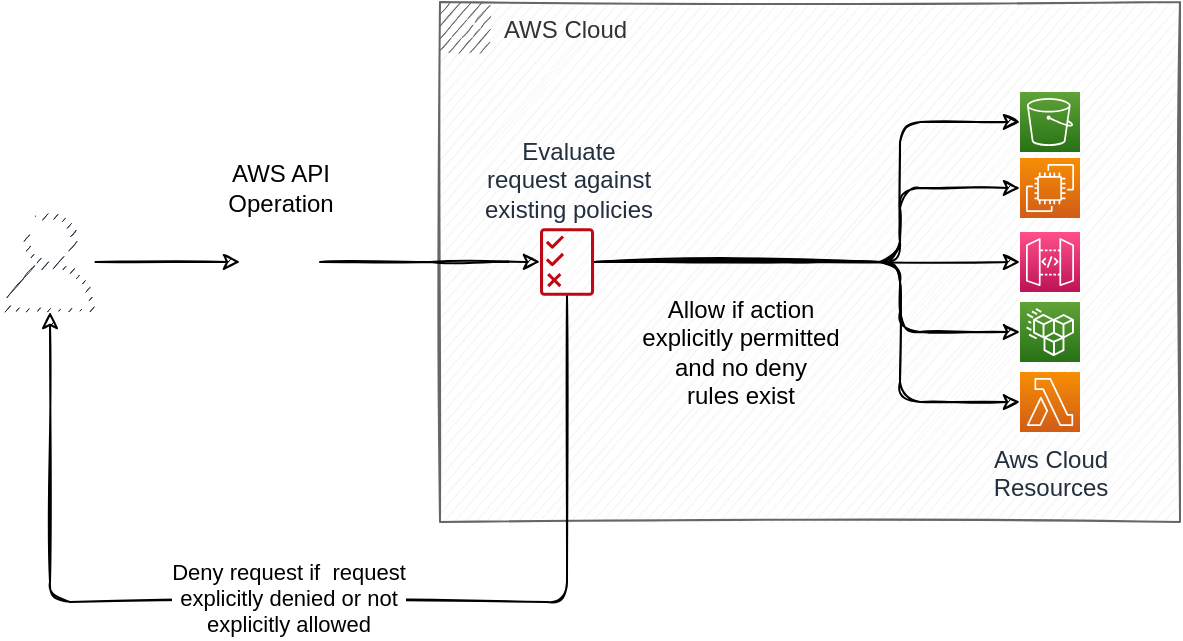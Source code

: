 <mxfile version="20.2.3" type="device"><diagram id="_XbPdZ637tmIMkNEpG8g" name="Page-1"><mxGraphModel dx="872" dy="539" grid="1" gridSize="10" guides="1" tooltips="1" connect="1" arrows="1" fold="1" page="1" pageScale="1" pageWidth="850" pageHeight="1100" math="0" shadow="0"><root><mxCell id="0"/><mxCell id="1" parent="0"/><mxCell id="tsi3xn3XVuMqrHjlHtd9-2" style="edgeStyle=orthogonalEdgeStyle;rounded=0;orthogonalLoop=1;jettySize=auto;html=1;entryX=0;entryY=0.5;entryDx=0;entryDy=0;sketch=1;" edge="1" parent="1" source="tsi3xn3XVuMqrHjlHtd9-1" target="tsi3xn3XVuMqrHjlHtd9-5"><mxGeometry relative="1" as="geometry"><mxPoint x="220" y="260" as="targetPoint"/></mxGeometry></mxCell><mxCell id="tsi3xn3XVuMqrHjlHtd9-1" value="" style="sketch=1;outlineConnect=0;fontColor=#232F3E;gradientColor=none;fillColor=#232F3D;strokeColor=none;dashed=0;verticalLabelPosition=bottom;verticalAlign=top;align=center;html=1;fontSize=12;fontStyle=0;aspect=fixed;pointerEvents=1;shape=mxgraph.aws4.user;" vertex="1" parent="1"><mxGeometry x="110" y="235" width="50" height="50" as="geometry"/></mxCell><mxCell id="tsi3xn3XVuMqrHjlHtd9-4" value="AWS Cloud" style="sketch=1;outlineConnect=0;html=1;whiteSpace=wrap;fontSize=12;fontStyle=0;shape=mxgraph.aws4.group;grIcon=mxgraph.aws4.group_aws_cloud;strokeColor=#666666;fillColor=#f5f5f5;verticalAlign=top;align=left;spacingLeft=30;fontColor=#333333;dashed=0;" vertex="1" parent="1"><mxGeometry x="330" y="130" width="370" height="260" as="geometry"/></mxCell><mxCell id="tsi3xn3XVuMqrHjlHtd9-10" style="edgeStyle=orthogonalEdgeStyle;rounded=0;orthogonalLoop=1;jettySize=auto;html=1;exitX=1;exitY=0.5;exitDx=0;exitDy=0;sketch=1;" edge="1" parent="1" source="tsi3xn3XVuMqrHjlHtd9-5" target="tsi3xn3XVuMqrHjlHtd9-7"><mxGeometry relative="1" as="geometry"/></mxCell><mxCell id="tsi3xn3XVuMqrHjlHtd9-5" value="&lt;div&gt;AWS API &lt;br&gt;&lt;/div&gt;&lt;div&gt;Operation&lt;br&gt;&lt;/div&gt;" style="shape=image;html=1;verticalAlign=bottom;verticalLabelPosition=top;labelBackgroundColor=#ffffff;imageAspect=0;aspect=fixed;image=https://cdn4.iconfinder.com/data/icons/48-bubbles/48/12.File-128.png;labelPosition=center;align=center;sketch=1;" vertex="1" parent="1"><mxGeometry x="230" y="240" width="40" height="40" as="geometry"/></mxCell><mxCell id="tsi3xn3XVuMqrHjlHtd9-11" style="edgeStyle=orthogonalEdgeStyle;rounded=1;orthogonalLoop=1;jettySize=auto;html=1;sketch=1;" edge="1" parent="1" source="tsi3xn3XVuMqrHjlHtd9-7" target="tsi3xn3XVuMqrHjlHtd9-1"><mxGeometry relative="1" as="geometry"><Array as="points"><mxPoint x="394" y="430"/><mxPoint x="135" y="430"/></Array></mxGeometry></mxCell><mxCell id="tsi3xn3XVuMqrHjlHtd9-12" value="&lt;div&gt;Deny request if&amp;nbsp; request&lt;/div&gt;&lt;div&gt;explicitly denied or not&lt;/div&gt;&lt;div&gt;explicitly allowed&lt;br&gt;&lt;/div&gt;" style="edgeLabel;html=1;align=center;verticalAlign=middle;resizable=0;points=[];" vertex="1" connectable="0" parent="tsi3xn3XVuMqrHjlHtd9-11"><mxGeometry x="0.051" y="-2" relative="1" as="geometry"><mxPoint as="offset"/></mxGeometry></mxCell><mxCell id="tsi3xn3XVuMqrHjlHtd9-27" style="edgeStyle=orthogonalEdgeStyle;rounded=1;orthogonalLoop=1;jettySize=auto;html=1;sketch=1;" edge="1" parent="1" source="tsi3xn3XVuMqrHjlHtd9-7" target="tsi3xn3XVuMqrHjlHtd9-23"><mxGeometry relative="1" as="geometry"/></mxCell><mxCell id="tsi3xn3XVuMqrHjlHtd9-28" style="edgeStyle=orthogonalEdgeStyle;rounded=1;orthogonalLoop=1;jettySize=auto;html=1;entryX=0;entryY=0.5;entryDx=0;entryDy=0;entryPerimeter=0;sketch=1;" edge="1" parent="1" source="tsi3xn3XVuMqrHjlHtd9-7" target="tsi3xn3XVuMqrHjlHtd9-18"><mxGeometry relative="1" as="geometry"><Array as="points"><mxPoint x="560" y="260"/><mxPoint x="560" y="223"/></Array></mxGeometry></mxCell><mxCell id="tsi3xn3XVuMqrHjlHtd9-29" style="edgeStyle=orthogonalEdgeStyle;rounded=1;orthogonalLoop=1;jettySize=auto;html=1;entryX=0;entryY=0.5;entryDx=0;entryDy=0;entryPerimeter=0;sketch=1;" edge="1" parent="1" source="tsi3xn3XVuMqrHjlHtd9-7" target="tsi3xn3XVuMqrHjlHtd9-19"><mxGeometry relative="1" as="geometry"><Array as="points"><mxPoint x="560" y="260"/><mxPoint x="560" y="190"/></Array></mxGeometry></mxCell><mxCell id="tsi3xn3XVuMqrHjlHtd9-30" style="edgeStyle=orthogonalEdgeStyle;rounded=1;orthogonalLoop=1;jettySize=auto;html=1;entryX=0;entryY=0.5;entryDx=0;entryDy=0;entryPerimeter=0;sketch=1;" edge="1" parent="1" source="tsi3xn3XVuMqrHjlHtd9-7" target="tsi3xn3XVuMqrHjlHtd9-22"><mxGeometry relative="1" as="geometry"><Array as="points"><mxPoint x="560" y="260"/><mxPoint x="560" y="295"/></Array></mxGeometry></mxCell><mxCell id="tsi3xn3XVuMqrHjlHtd9-31" style="edgeStyle=orthogonalEdgeStyle;rounded=1;orthogonalLoop=1;jettySize=auto;html=1;entryX=0;entryY=0.5;entryDx=0;entryDy=0;entryPerimeter=0;sketch=1;" edge="1" parent="1" source="tsi3xn3XVuMqrHjlHtd9-7" target="tsi3xn3XVuMqrHjlHtd9-21"><mxGeometry relative="1" as="geometry"><Array as="points"><mxPoint x="560" y="260"/><mxPoint x="560" y="330"/></Array></mxGeometry></mxCell><mxCell id="tsi3xn3XVuMqrHjlHtd9-7" value="&lt;div&gt;Evaluate&lt;/div&gt;&lt;div&gt;request against&lt;/div&gt;&lt;div&gt;existing policies&lt;br&gt;&lt;/div&gt;" style="sketch=0;outlineConnect=0;fontColor=#232F3E;gradientColor=none;fillColor=#BF0816;strokeColor=none;dashed=0;verticalLabelPosition=top;verticalAlign=bottom;align=center;html=1;fontSize=12;fontStyle=0;aspect=fixed;pointerEvents=1;shape=mxgraph.aws4.permissions;labelPosition=center;" vertex="1" parent="1"><mxGeometry x="380" y="243" width="27.03" height="34" as="geometry"/></mxCell><mxCell id="tsi3xn3XVuMqrHjlHtd9-18" value="" style="sketch=0;points=[[0,0,0],[0.25,0,0],[0.5,0,0],[0.75,0,0],[1,0,0],[0,1,0],[0.25,1,0],[0.5,1,0],[0.75,1,0],[1,1,0],[0,0.25,0],[0,0.5,0],[0,0.75,0],[1,0.25,0],[1,0.5,0],[1,0.75,0]];outlineConnect=0;fontColor=#232F3E;gradientColor=#F78E04;gradientDirection=north;fillColor=#D05C17;strokeColor=#ffffff;dashed=0;verticalLabelPosition=bottom;verticalAlign=top;align=center;html=1;fontSize=12;fontStyle=0;aspect=fixed;shape=mxgraph.aws4.resourceIcon;resIcon=mxgraph.aws4.ec2;" vertex="1" parent="1"><mxGeometry x="620" y="208" width="30" height="30" as="geometry"/></mxCell><mxCell id="tsi3xn3XVuMqrHjlHtd9-19" value="" style="sketch=0;points=[[0,0,0],[0.25,0,0],[0.5,0,0],[0.75,0,0],[1,0,0],[0,1,0],[0.25,1,0],[0.5,1,0],[0.75,1,0],[1,1,0],[0,0.25,0],[0,0.5,0],[0,0.75,0],[1,0.25,0],[1,0.5,0],[1,0.75,0]];outlineConnect=0;fontColor=#232F3E;gradientColor=#60A337;gradientDirection=north;fillColor=#277116;strokeColor=#ffffff;dashed=0;verticalLabelPosition=bottom;verticalAlign=top;align=center;html=1;fontSize=12;fontStyle=0;aspect=fixed;shape=mxgraph.aws4.resourceIcon;resIcon=mxgraph.aws4.s3;" vertex="1" parent="1"><mxGeometry x="620" y="175" width="30" height="30" as="geometry"/></mxCell><mxCell id="tsi3xn3XVuMqrHjlHtd9-21" value="&lt;div&gt;Aws Cloud&lt;/div&gt;&lt;div&gt;Resources&lt;/div&gt;" style="sketch=0;points=[[0,0,0],[0.25,0,0],[0.5,0,0],[0.75,0,0],[1,0,0],[0,1,0],[0.25,1,0],[0.5,1,0],[0.75,1,0],[1,1,0],[0,0.25,0],[0,0.5,0],[0,0.75,0],[1,0.25,0],[1,0.5,0],[1,0.75,0]];outlineConnect=0;fontColor=#232F3E;gradientColor=#F78E04;gradientDirection=north;fillColor=#D05C17;strokeColor=#ffffff;dashed=0;verticalLabelPosition=bottom;verticalAlign=top;align=center;html=1;fontSize=12;fontStyle=0;aspect=fixed;shape=mxgraph.aws4.resourceIcon;resIcon=mxgraph.aws4.lambda;" vertex="1" parent="1"><mxGeometry x="620" y="315" width="30" height="30" as="geometry"/></mxCell><mxCell id="tsi3xn3XVuMqrHjlHtd9-22" value="" style="sketch=0;points=[[0,0,0],[0.25,0,0],[0.5,0,0],[0.75,0,0],[1,0,0],[0,1,0],[0.25,1,0],[0.5,1,0],[0.75,1,0],[1,1,0],[0,0.25,0],[0,0.5,0],[0,0.75,0],[1,0.25,0],[1,0.5,0],[1,0.75,0]];outlineConnect=0;fontColor=#232F3E;gradientColor=#60A337;gradientDirection=north;fillColor=#277116;strokeColor=#ffffff;dashed=0;verticalLabelPosition=bottom;verticalAlign=top;align=center;html=1;fontSize=12;fontStyle=0;aspect=fixed;shape=mxgraph.aws4.resourceIcon;resIcon=mxgraph.aws4.efs_standard;" vertex="1" parent="1"><mxGeometry x="620" y="280" width="30" height="30" as="geometry"/></mxCell><mxCell id="tsi3xn3XVuMqrHjlHtd9-23" value="" style="sketch=0;points=[[0,0,0],[0.25,0,0],[0.5,0,0],[0.75,0,0],[1,0,0],[0,1,0],[0.25,1,0],[0.5,1,0],[0.75,1,0],[1,1,0],[0,0.25,0],[0,0.5,0],[0,0.75,0],[1,0.25,0],[1,0.5,0],[1,0.75,0]];outlineConnect=0;fontColor=#232F3E;gradientColor=#FF4F8B;gradientDirection=north;fillColor=#BC1356;strokeColor=#ffffff;dashed=0;verticalLabelPosition=bottom;verticalAlign=top;align=center;html=1;fontSize=12;fontStyle=0;aspect=fixed;shape=mxgraph.aws4.resourceIcon;resIcon=mxgraph.aws4.api_gateway;" vertex="1" parent="1"><mxGeometry x="620" y="245" width="30" height="30" as="geometry"/></mxCell><mxCell id="tsi3xn3XVuMqrHjlHtd9-35" value="&lt;div&gt;Allow if action&lt;/div&gt;&lt;div&gt;explicitly permitted &lt;br&gt;&lt;/div&gt;&lt;div&gt;and no deny &lt;br&gt;&lt;/div&gt;&lt;div&gt;rules exist&lt;br&gt;&lt;/div&gt;" style="text;html=1;align=center;verticalAlign=middle;resizable=0;points=[];autosize=1;strokeColor=none;fillColor=none;" vertex="1" parent="1"><mxGeometry x="420" y="270" width="120" height="70" as="geometry"/></mxCell></root></mxGraphModel></diagram></mxfile>